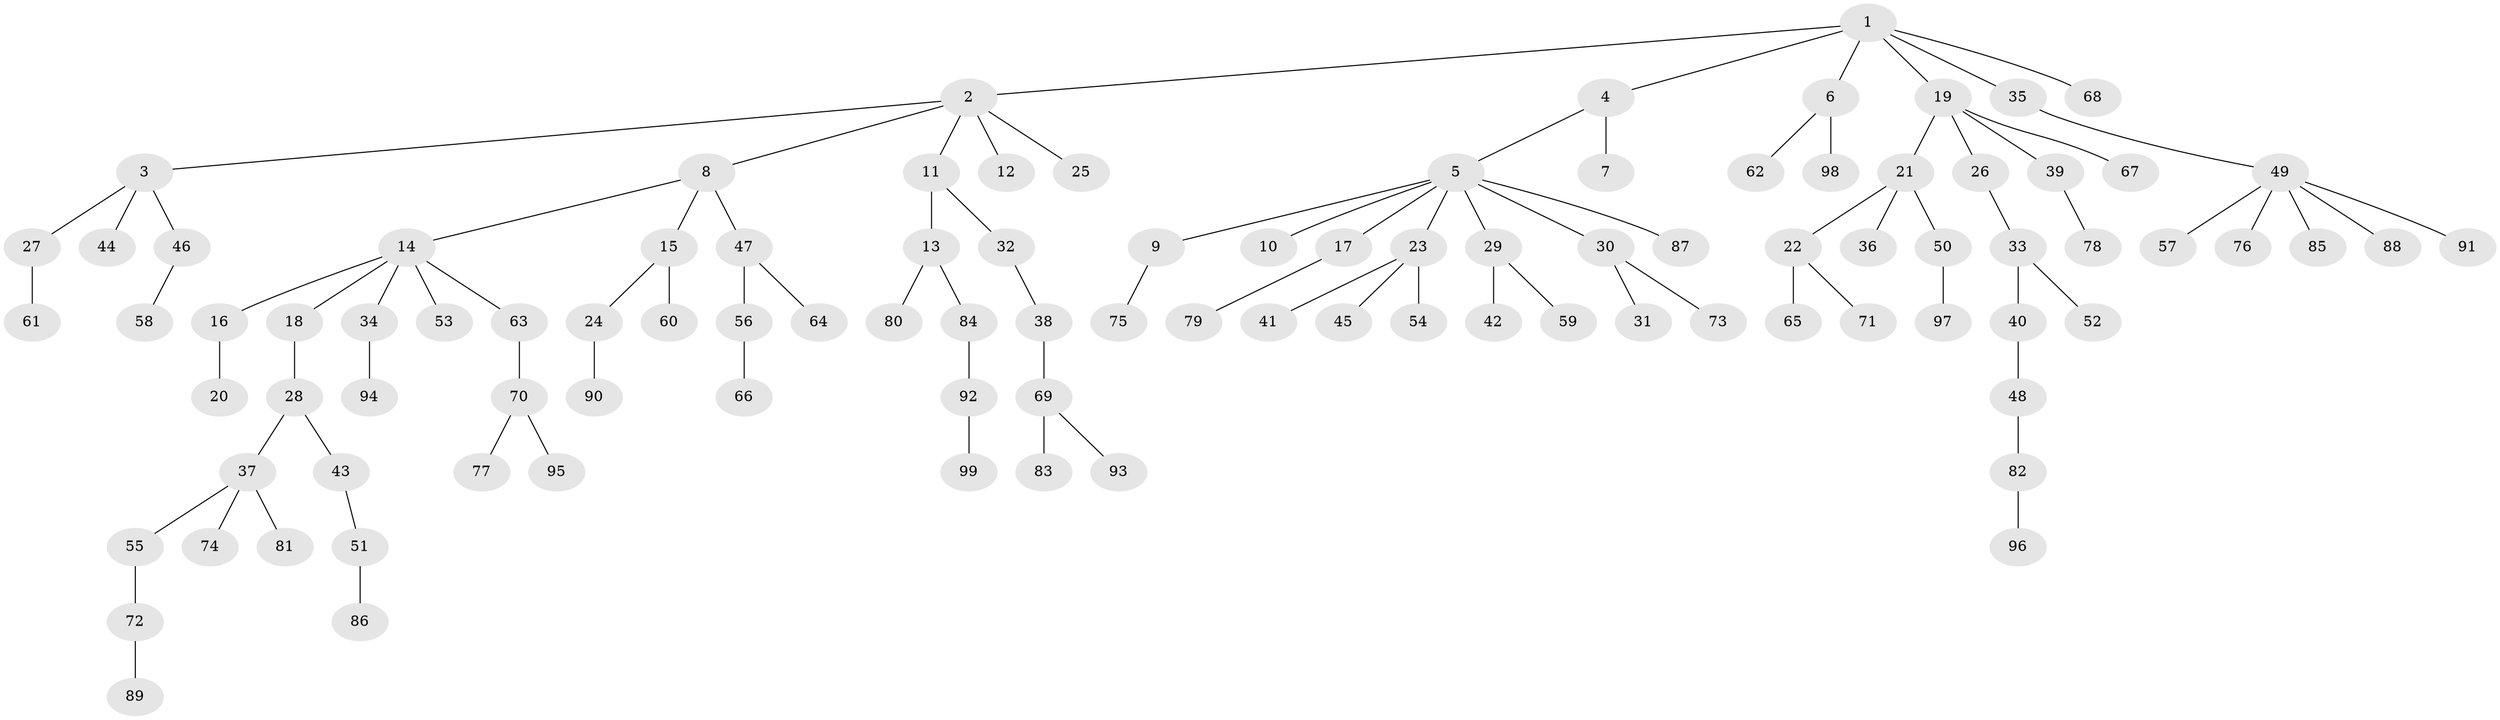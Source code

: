// original degree distribution, {6: 0.02127659574468085, 7: 0.0070921985815602835, 5: 0.03546099290780142, 4: 0.06382978723404255, 9: 0.0070921985815602835, 2: 0.2624113475177305, 3: 0.09219858156028368, 1: 0.5106382978723404}
// Generated by graph-tools (version 1.1) at 2025/51/03/04/25 22:51:42]
// undirected, 99 vertices, 98 edges
graph export_dot {
  node [color=gray90,style=filled];
  1;
  2;
  3;
  4;
  5;
  6;
  7;
  8;
  9;
  10;
  11;
  12;
  13;
  14;
  15;
  16;
  17;
  18;
  19;
  20;
  21;
  22;
  23;
  24;
  25;
  26;
  27;
  28;
  29;
  30;
  31;
  32;
  33;
  34;
  35;
  36;
  37;
  38;
  39;
  40;
  41;
  42;
  43;
  44;
  45;
  46;
  47;
  48;
  49;
  50;
  51;
  52;
  53;
  54;
  55;
  56;
  57;
  58;
  59;
  60;
  61;
  62;
  63;
  64;
  65;
  66;
  67;
  68;
  69;
  70;
  71;
  72;
  73;
  74;
  75;
  76;
  77;
  78;
  79;
  80;
  81;
  82;
  83;
  84;
  85;
  86;
  87;
  88;
  89;
  90;
  91;
  92;
  93;
  94;
  95;
  96;
  97;
  98;
  99;
  1 -- 2 [weight=1.0];
  1 -- 4 [weight=1.0];
  1 -- 6 [weight=1.0];
  1 -- 19 [weight=1.0];
  1 -- 35 [weight=1.0];
  1 -- 68 [weight=1.0];
  2 -- 3 [weight=1.0];
  2 -- 8 [weight=1.0];
  2 -- 11 [weight=1.0];
  2 -- 12 [weight=1.0];
  2 -- 25 [weight=1.0];
  3 -- 27 [weight=1.0];
  3 -- 44 [weight=1.0];
  3 -- 46 [weight=1.0];
  4 -- 5 [weight=1.0];
  4 -- 7 [weight=1.0];
  5 -- 9 [weight=1.0];
  5 -- 10 [weight=1.0];
  5 -- 17 [weight=1.0];
  5 -- 23 [weight=1.0];
  5 -- 29 [weight=1.0];
  5 -- 30 [weight=1.0];
  5 -- 87 [weight=1.0];
  6 -- 62 [weight=1.0];
  6 -- 98 [weight=1.0];
  8 -- 14 [weight=1.0];
  8 -- 15 [weight=1.0];
  8 -- 47 [weight=1.0];
  9 -- 75 [weight=1.0];
  11 -- 13 [weight=1.0];
  11 -- 32 [weight=1.0];
  13 -- 80 [weight=1.0];
  13 -- 84 [weight=1.0];
  14 -- 16 [weight=1.0];
  14 -- 18 [weight=1.0];
  14 -- 34 [weight=1.0];
  14 -- 53 [weight=1.0];
  14 -- 63 [weight=1.0];
  15 -- 24 [weight=1.0];
  15 -- 60 [weight=1.0];
  16 -- 20 [weight=1.0];
  17 -- 79 [weight=1.0];
  18 -- 28 [weight=1.0];
  19 -- 21 [weight=1.0];
  19 -- 26 [weight=1.0];
  19 -- 39 [weight=1.0];
  19 -- 67 [weight=1.0];
  21 -- 22 [weight=1.0];
  21 -- 36 [weight=1.0];
  21 -- 50 [weight=1.0];
  22 -- 65 [weight=1.0];
  22 -- 71 [weight=1.0];
  23 -- 41 [weight=1.0];
  23 -- 45 [weight=1.0];
  23 -- 54 [weight=1.0];
  24 -- 90 [weight=1.0];
  26 -- 33 [weight=1.0];
  27 -- 61 [weight=1.0];
  28 -- 37 [weight=1.0];
  28 -- 43 [weight=1.0];
  29 -- 42 [weight=1.0];
  29 -- 59 [weight=1.0];
  30 -- 31 [weight=1.0];
  30 -- 73 [weight=1.0];
  32 -- 38 [weight=1.0];
  33 -- 40 [weight=1.0];
  33 -- 52 [weight=1.0];
  34 -- 94 [weight=1.0];
  35 -- 49 [weight=1.0];
  37 -- 55 [weight=1.0];
  37 -- 74 [weight=1.0];
  37 -- 81 [weight=1.0];
  38 -- 69 [weight=1.0];
  39 -- 78 [weight=1.0];
  40 -- 48 [weight=1.0];
  43 -- 51 [weight=1.0];
  46 -- 58 [weight=1.0];
  47 -- 56 [weight=1.0];
  47 -- 64 [weight=1.0];
  48 -- 82 [weight=1.0];
  49 -- 57 [weight=1.0];
  49 -- 76 [weight=1.0];
  49 -- 85 [weight=1.0];
  49 -- 88 [weight=1.0];
  49 -- 91 [weight=1.0];
  50 -- 97 [weight=1.0];
  51 -- 86 [weight=1.0];
  55 -- 72 [weight=1.0];
  56 -- 66 [weight=1.0];
  63 -- 70 [weight=1.0];
  69 -- 83 [weight=1.0];
  69 -- 93 [weight=1.0];
  70 -- 77 [weight=1.0];
  70 -- 95 [weight=1.0];
  72 -- 89 [weight=1.0];
  82 -- 96 [weight=1.0];
  84 -- 92 [weight=1.0];
  92 -- 99 [weight=1.0];
}
